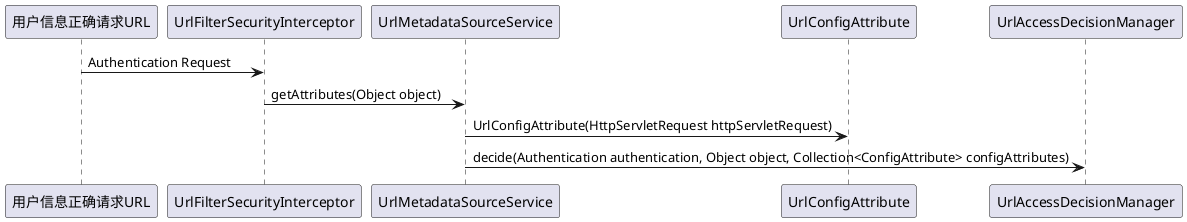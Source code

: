 @startuml
用户信息正确请求URL -> UrlFilterSecurityInterceptor: Authentication Request
UrlFilterSecurityInterceptor -> UrlMetadataSourceService : getAttributes(Object object)
UrlMetadataSourceService -> UrlConfigAttribute : UrlConfigAttribute(HttpServletRequest httpServletRequest)
UrlMetadataSourceService -> UrlAccessDecisionManager : decide(Authentication authentication, Object object, Collection<ConfigAttribute> configAttributes)
@enduml